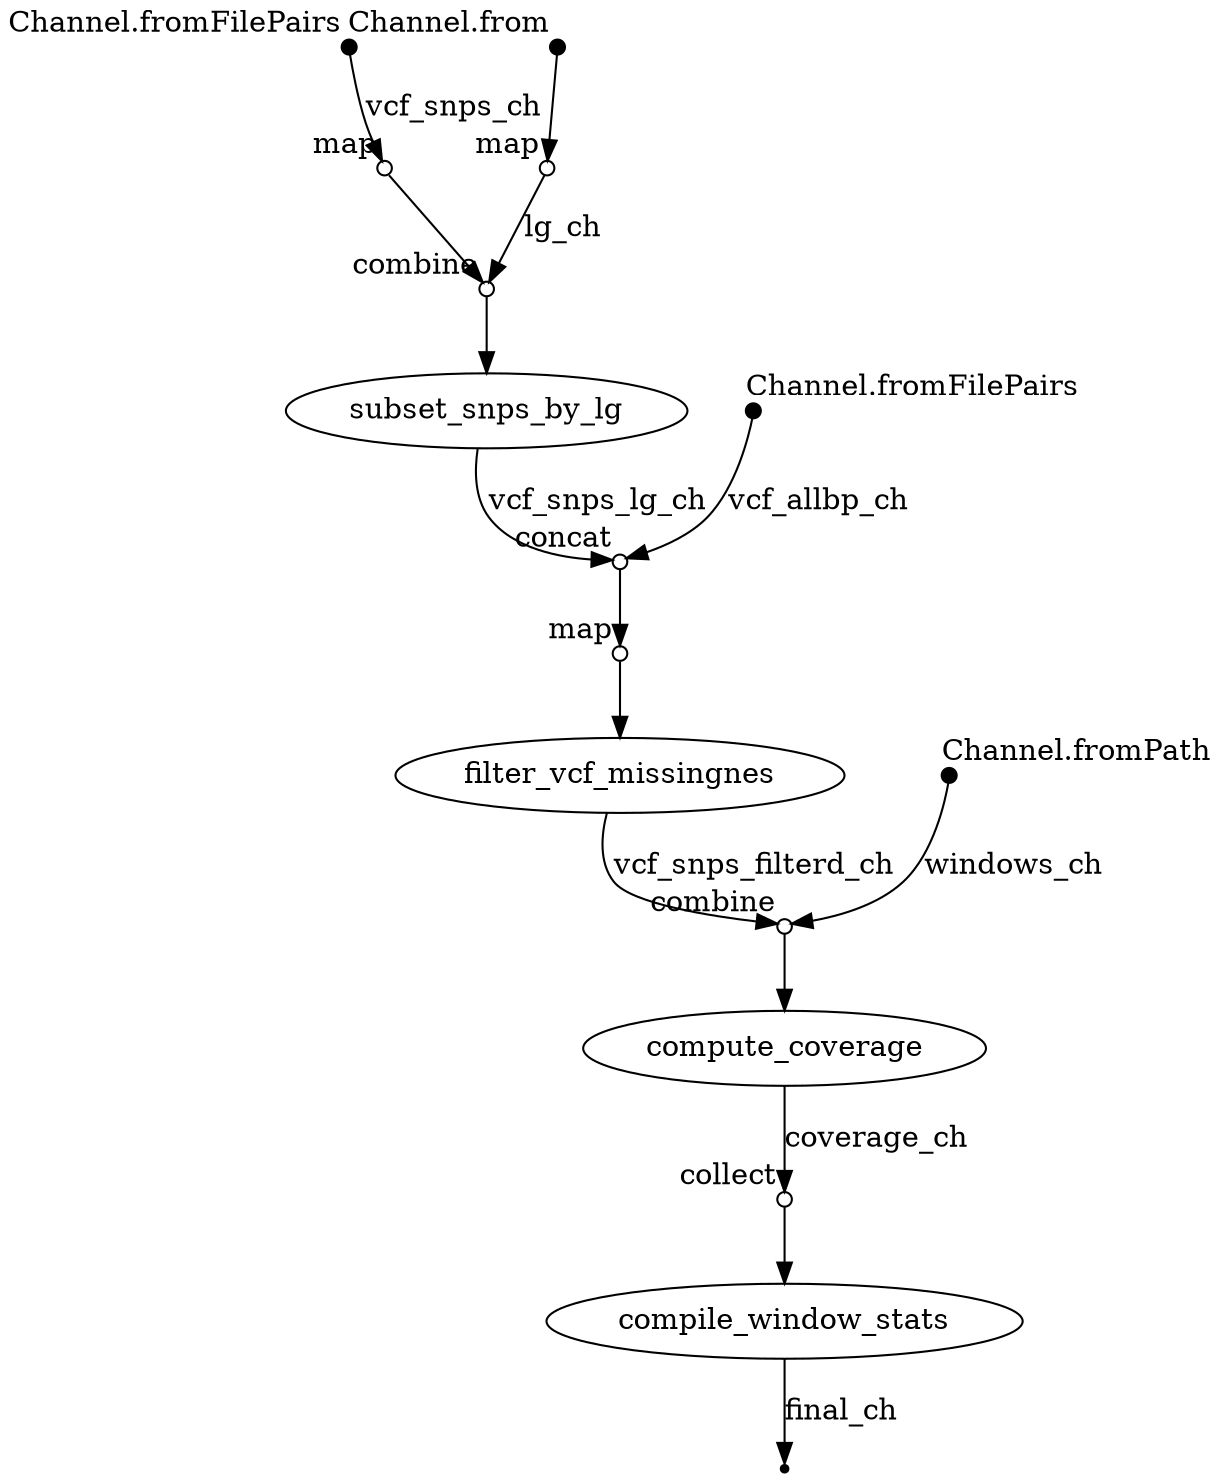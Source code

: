 digraph "analysis_revpomo" {
p0 [shape=point,label="",fixedsize=true,width=0.1,xlabel="Channel.fromFilePairs"];
p3 [shape=circle,label="",fixedsize=true,width=0.1,xlabel="map"];
p0 -> p3 [label="vcf_snps_ch"];

p1 [shape=point,label="",fixedsize=true,width=0.1,xlabel="Channel.from"];
p2 [shape=circle,label="",fixedsize=true,width=0.1,xlabel="map"];
p1 -> p2;

p2 [shape=circle,label="",fixedsize=true,width=0.1,xlabel="map"];
p4 [shape=circle,label="",fixedsize=true,width=0.1,xlabel="combine"];
p2 -> p4 [label="lg_ch"];

p3 [shape=circle,label="",fixedsize=true,width=0.1,xlabel="map"];
p4 [shape=circle,label="",fixedsize=true,width=0.1,xlabel="combine"];
p3 -> p4;

p4 [shape=circle,label="",fixedsize=true,width=0.1,xlabel="combine"];
p5 [label="subset_snps_by_lg"];
p4 -> p5;

p5 [label="subset_snps_by_lg"];
p8 [shape=circle,label="",fixedsize=true,width=0.1,xlabel="concat"];
p5 -> p8 [label="vcf_snps_lg_ch"];

p6 [shape=point,label="",fixedsize=true,width=0.1,xlabel="Channel.fromFilePairs"];
p8 [shape=circle,label="",fixedsize=true,width=0.1,xlabel="concat"];
p6 -> p8 [label="vcf_allbp_ch"];

p7 [shape=point,label="",fixedsize=true,width=0.1,xlabel="Channel.fromPath"];
p11 [shape=circle,label="",fixedsize=true,width=0.1,xlabel="combine"];
p7 -> p11 [label="windows_ch"];

p8 [shape=circle,label="",fixedsize=true,width=0.1,xlabel="concat"];
p9 [shape=circle,label="",fixedsize=true,width=0.1,xlabel="map"];
p8 -> p9;

p9 [shape=circle,label="",fixedsize=true,width=0.1,xlabel="map"];
p10 [label="filter_vcf_missingnes"];
p9 -> p10;

p10 [label="filter_vcf_missingnes"];
p11 [shape=circle,label="",fixedsize=true,width=0.1,xlabel="combine"];
p10 -> p11 [label="vcf_snps_filterd_ch"];

p11 [shape=circle,label="",fixedsize=true,width=0.1,xlabel="combine"];
p12 [label="compute_coverage"];
p11 -> p12;

p12 [label="compute_coverage"];
p13 [shape=circle,label="",fixedsize=true,width=0.1,xlabel="collect"];
p12 -> p13 [label="coverage_ch"];

p13 [shape=circle,label="",fixedsize=true,width=0.1,xlabel="collect"];
p14 [label="compile_window_stats"];
p13 -> p14;

p14 [label="compile_window_stats"];
p15 [shape=point];
p14 -> p15 [label="final_ch"];

}

